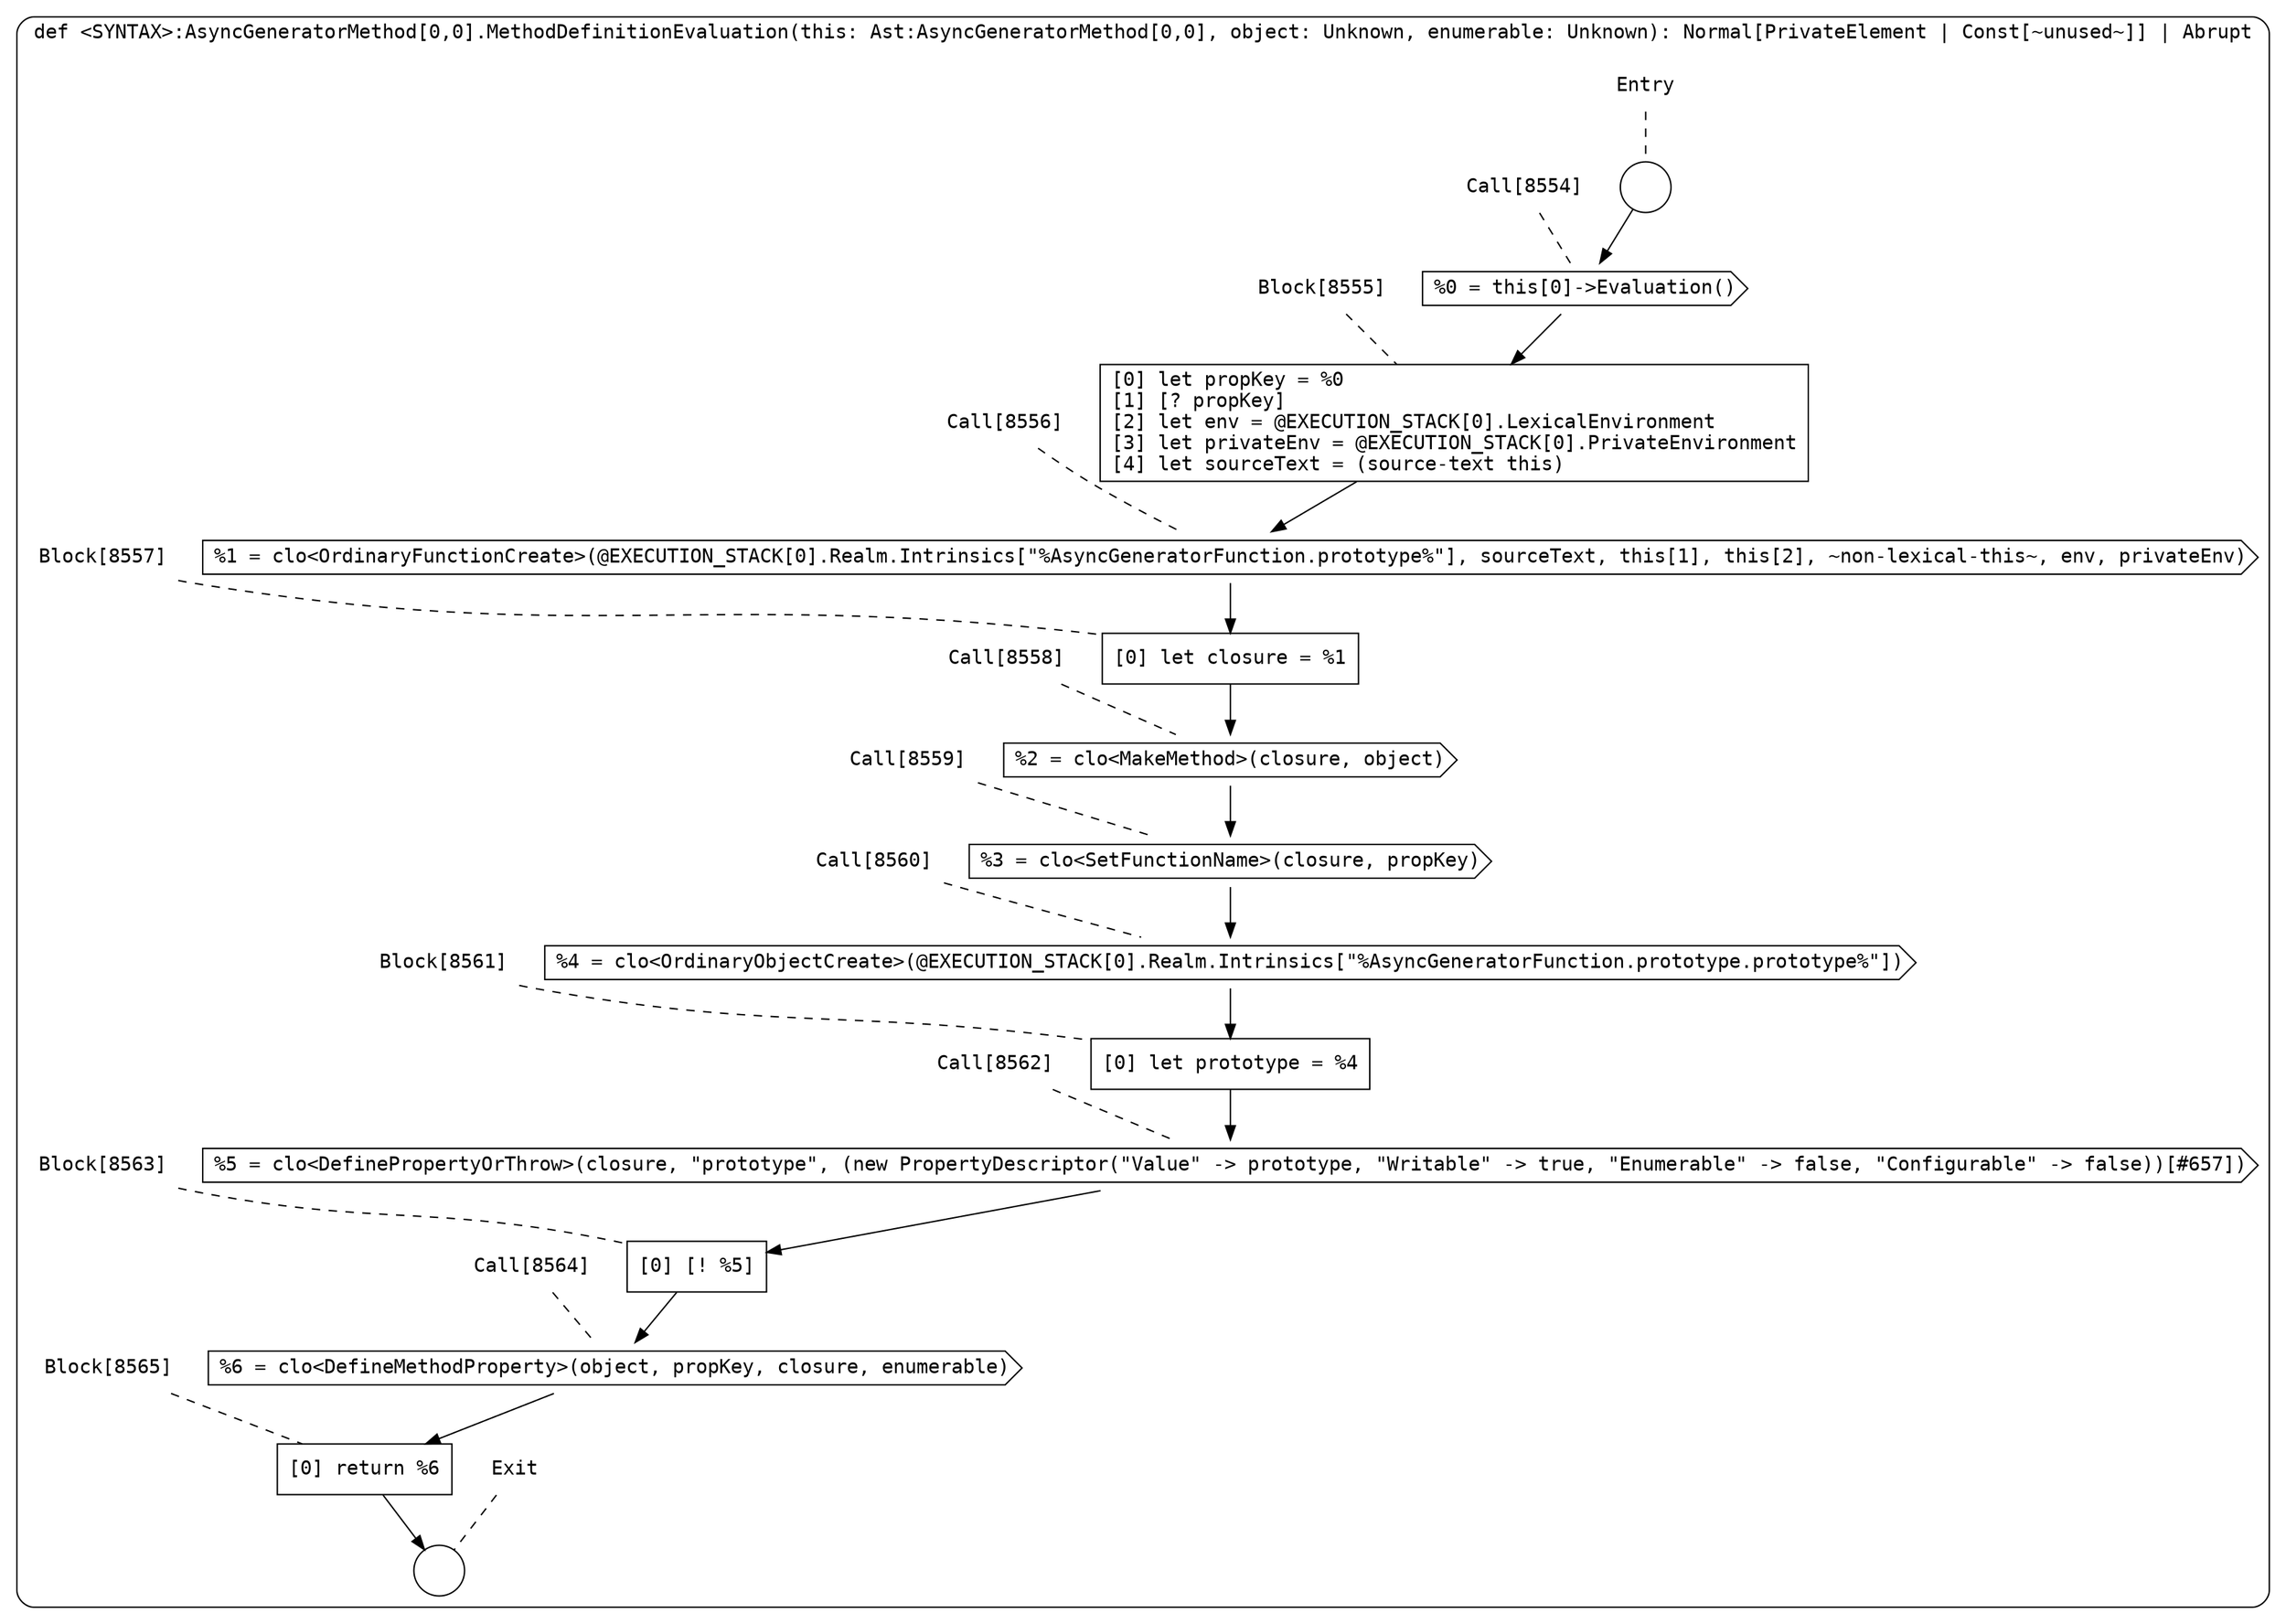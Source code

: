 digraph {
  graph [fontname = "Consolas"]
  node [fontname = "Consolas"]
  edge [fontname = "Consolas"]
  subgraph cluster1598 {
    label = "def <SYNTAX>:AsyncGeneratorMethod[0,0].MethodDefinitionEvaluation(this: Ast:AsyncGeneratorMethod[0,0], object: Unknown, enumerable: Unknown): Normal[PrivateElement | Const[~unused~]] | Abrupt"
    style = rounded
    cluster1598_entry_name [shape=none, label=<<font color="black">Entry</font>>]
    cluster1598_entry_name -> cluster1598_entry [arrowhead=none, color="black", style=dashed]
    cluster1598_entry [shape=circle label=" " color="black" fillcolor="white" style=filled]
    cluster1598_entry -> node8554 [color="black"]
    cluster1598_exit_name [shape=none, label=<<font color="black">Exit</font>>]
    cluster1598_exit_name -> cluster1598_exit [arrowhead=none, color="black", style=dashed]
    cluster1598_exit [shape=circle label=" " color="black" fillcolor="white" style=filled]
    node8554_name [shape=none, label=<<font color="black">Call[8554]</font>>]
    node8554_name -> node8554 [arrowhead=none, color="black", style=dashed]
    node8554 [shape=cds, label=<<font color="black">%0 = this[0]-&gt;Evaluation()</font>> color="black" fillcolor="white", style=filled]
    node8554 -> node8555 [color="black"]
    node8555_name [shape=none, label=<<font color="black">Block[8555]</font>>]
    node8555_name -> node8555 [arrowhead=none, color="black", style=dashed]
    node8555 [shape=box, label=<<font color="black">[0] let propKey = %0<BR ALIGN="LEFT"/>[1] [? propKey]<BR ALIGN="LEFT"/>[2] let env = @EXECUTION_STACK[0].LexicalEnvironment<BR ALIGN="LEFT"/>[3] let privateEnv = @EXECUTION_STACK[0].PrivateEnvironment<BR ALIGN="LEFT"/>[4] let sourceText = (source-text this)<BR ALIGN="LEFT"/></font>> color="black" fillcolor="white", style=filled]
    node8555 -> node8556 [color="black"]
    node8556_name [shape=none, label=<<font color="black">Call[8556]</font>>]
    node8556_name -> node8556 [arrowhead=none, color="black", style=dashed]
    node8556 [shape=cds, label=<<font color="black">%1 = clo&lt;OrdinaryFunctionCreate&gt;(@EXECUTION_STACK[0].Realm.Intrinsics[&quot;%AsyncGeneratorFunction.prototype%&quot;], sourceText, this[1], this[2], ~non-lexical-this~, env, privateEnv)</font>> color="black" fillcolor="white", style=filled]
    node8556 -> node8557 [color="black"]
    node8557_name [shape=none, label=<<font color="black">Block[8557]</font>>]
    node8557_name -> node8557 [arrowhead=none, color="black", style=dashed]
    node8557 [shape=box, label=<<font color="black">[0] let closure = %1<BR ALIGN="LEFT"/></font>> color="black" fillcolor="white", style=filled]
    node8557 -> node8558 [color="black"]
    node8558_name [shape=none, label=<<font color="black">Call[8558]</font>>]
    node8558_name -> node8558 [arrowhead=none, color="black", style=dashed]
    node8558 [shape=cds, label=<<font color="black">%2 = clo&lt;MakeMethod&gt;(closure, object)</font>> color="black" fillcolor="white", style=filled]
    node8558 -> node8559 [color="black"]
    node8559_name [shape=none, label=<<font color="black">Call[8559]</font>>]
    node8559_name -> node8559 [arrowhead=none, color="black", style=dashed]
    node8559 [shape=cds, label=<<font color="black">%3 = clo&lt;SetFunctionName&gt;(closure, propKey)</font>> color="black" fillcolor="white", style=filled]
    node8559 -> node8560 [color="black"]
    node8560_name [shape=none, label=<<font color="black">Call[8560]</font>>]
    node8560_name -> node8560 [arrowhead=none, color="black", style=dashed]
    node8560 [shape=cds, label=<<font color="black">%4 = clo&lt;OrdinaryObjectCreate&gt;(@EXECUTION_STACK[0].Realm.Intrinsics[&quot;%AsyncGeneratorFunction.prototype.prototype%&quot;])</font>> color="black" fillcolor="white", style=filled]
    node8560 -> node8561 [color="black"]
    node8561_name [shape=none, label=<<font color="black">Block[8561]</font>>]
    node8561_name -> node8561 [arrowhead=none, color="black", style=dashed]
    node8561 [shape=box, label=<<font color="black">[0] let prototype = %4<BR ALIGN="LEFT"/></font>> color="black" fillcolor="white", style=filled]
    node8561 -> node8562 [color="black"]
    node8562_name [shape=none, label=<<font color="black">Call[8562]</font>>]
    node8562_name -> node8562 [arrowhead=none, color="black", style=dashed]
    node8562 [shape=cds, label=<<font color="black">%5 = clo&lt;DefinePropertyOrThrow&gt;(closure, &quot;prototype&quot;, (new PropertyDescriptor(&quot;Value&quot; -&gt; prototype, &quot;Writable&quot; -&gt; true, &quot;Enumerable&quot; -&gt; false, &quot;Configurable&quot; -&gt; false))[#657])</font>> color="black" fillcolor="white", style=filled]
    node8562 -> node8563 [color="black"]
    node8563_name [shape=none, label=<<font color="black">Block[8563]</font>>]
    node8563_name -> node8563 [arrowhead=none, color="black", style=dashed]
    node8563 [shape=box, label=<<font color="black">[0] [! %5]<BR ALIGN="LEFT"/></font>> color="black" fillcolor="white", style=filled]
    node8563 -> node8564 [color="black"]
    node8564_name [shape=none, label=<<font color="black">Call[8564]</font>>]
    node8564_name -> node8564 [arrowhead=none, color="black", style=dashed]
    node8564 [shape=cds, label=<<font color="black">%6 = clo&lt;DefineMethodProperty&gt;(object, propKey, closure, enumerable)</font>> color="black" fillcolor="white", style=filled]
    node8564 -> node8565 [color="black"]
    node8565_name [shape=none, label=<<font color="black">Block[8565]</font>>]
    node8565_name -> node8565 [arrowhead=none, color="black", style=dashed]
    node8565 [shape=box, label=<<font color="black">[0] return %6<BR ALIGN="LEFT"/></font>> color="black" fillcolor="white", style=filled]
    node8565 -> cluster1598_exit [color="black"]
  }
}